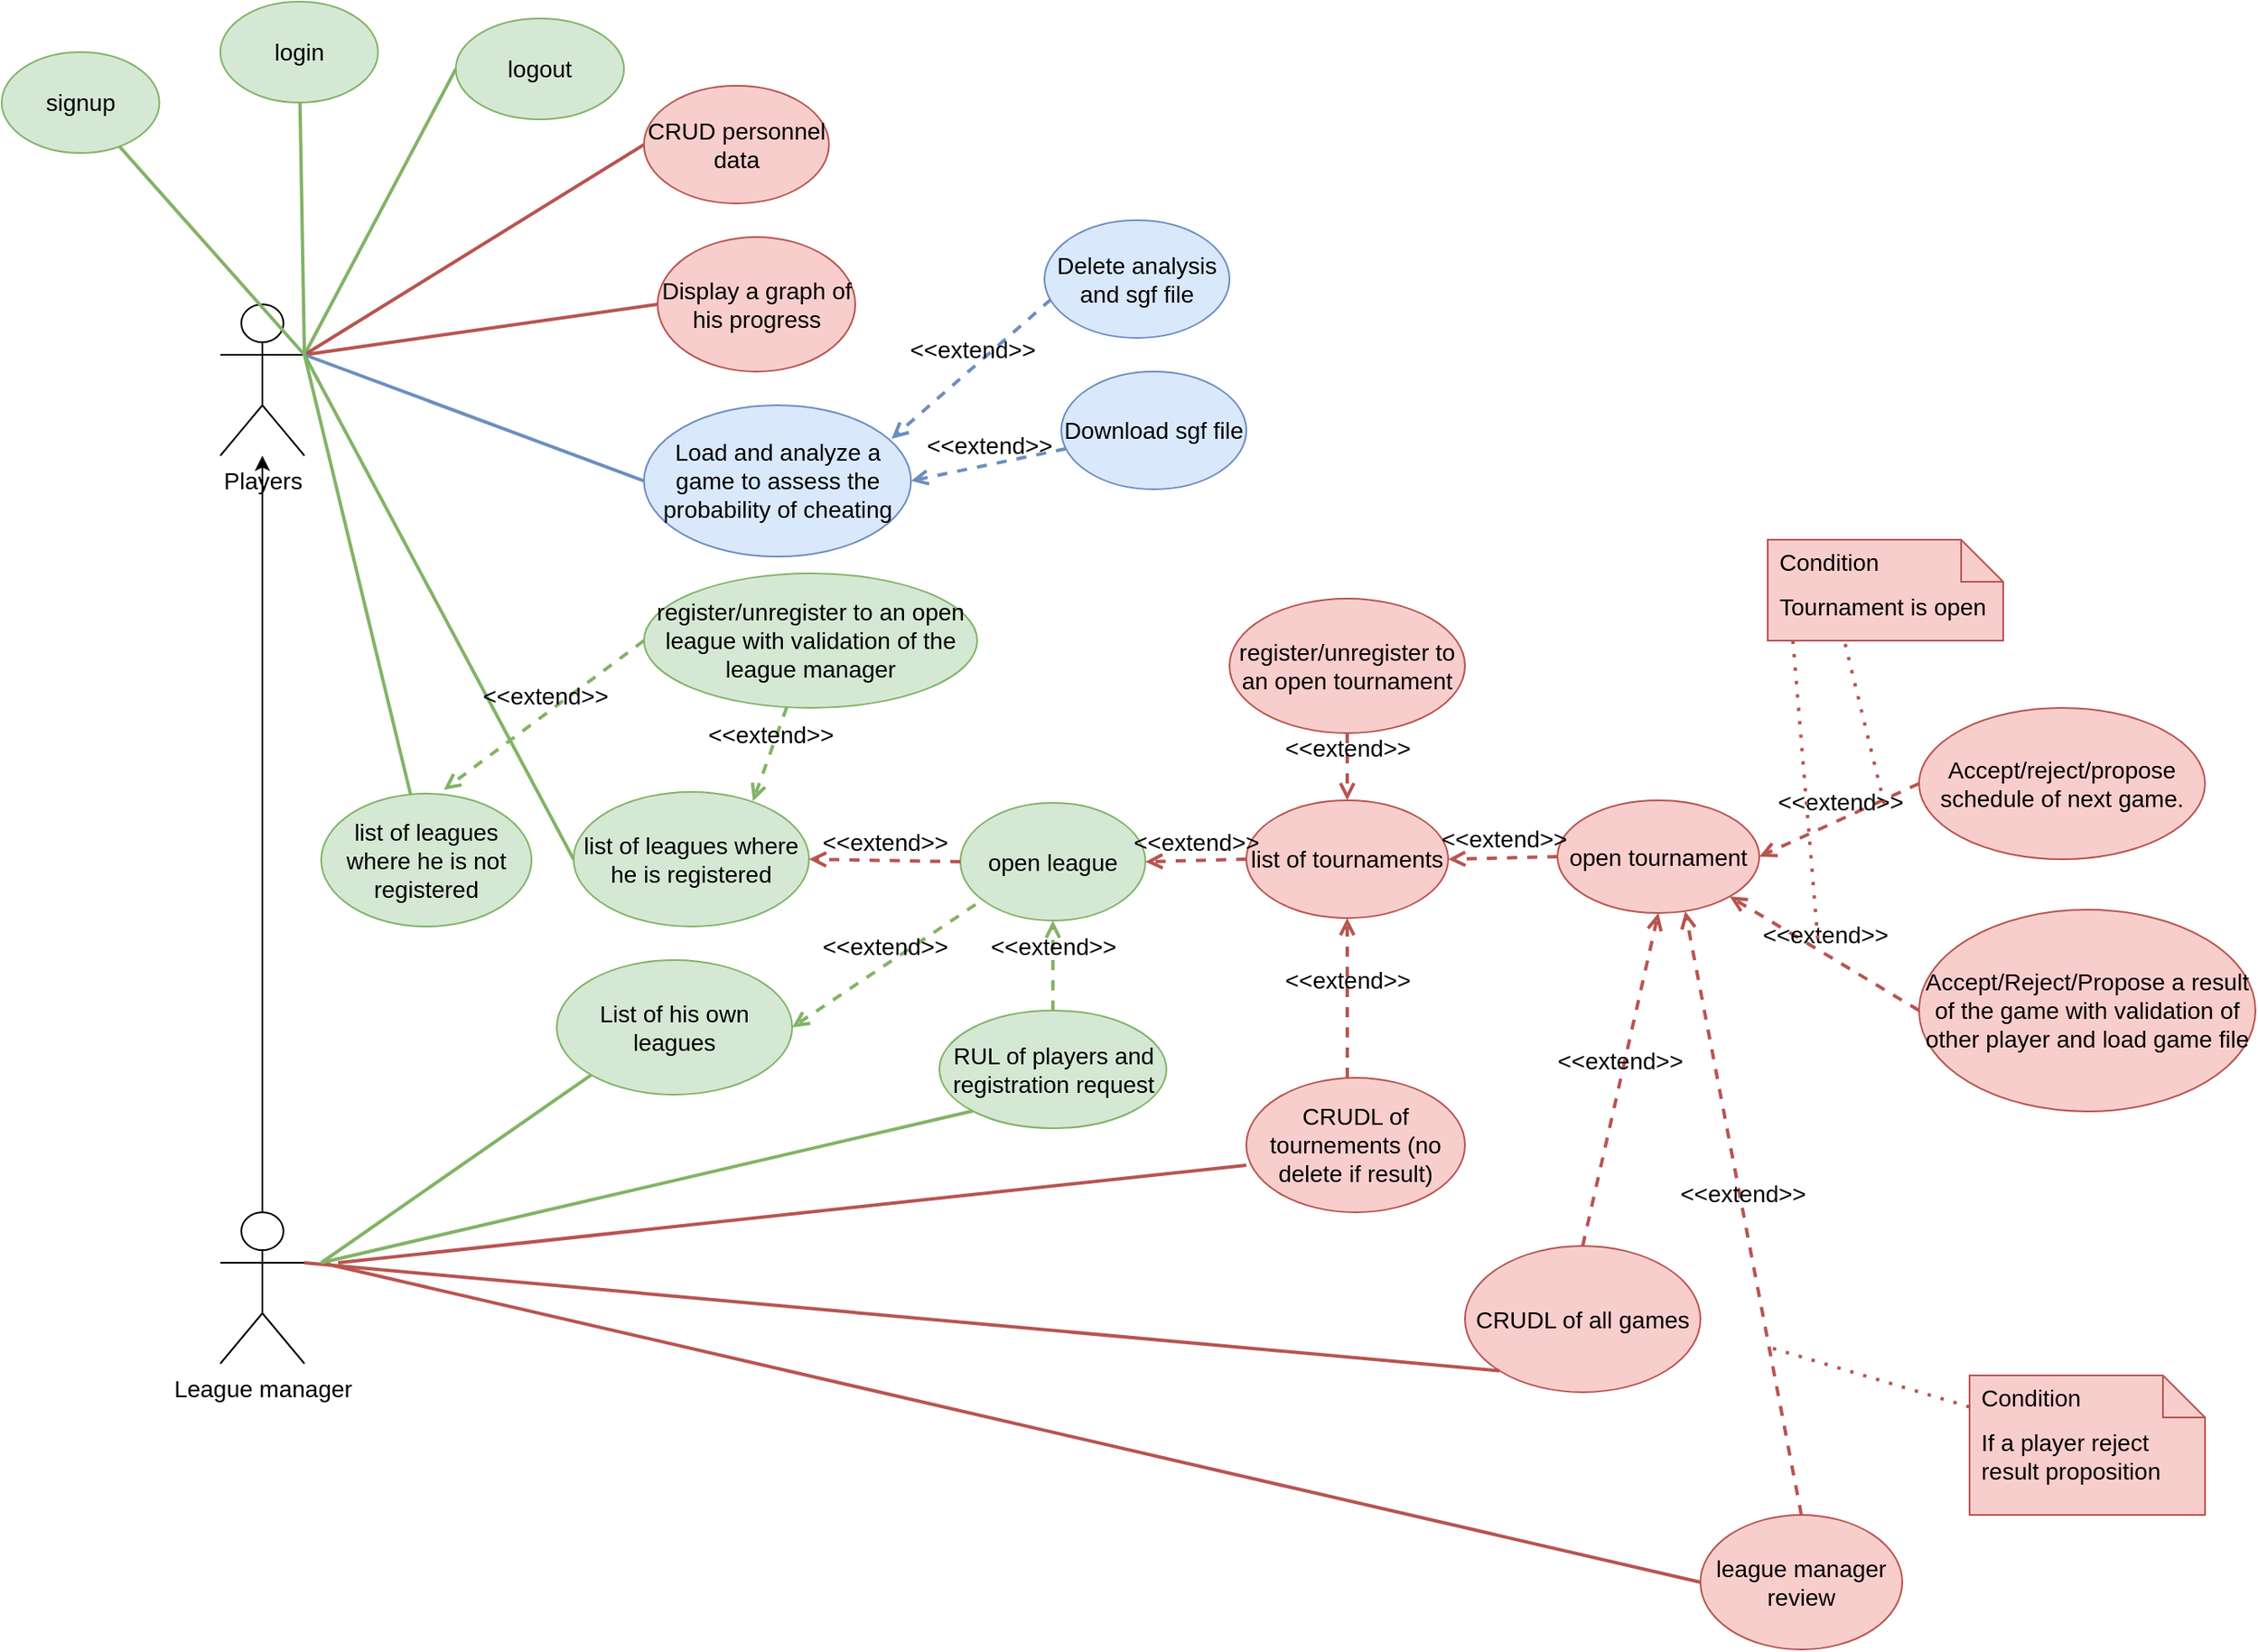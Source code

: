 <mxfile version="18.0.0" type="device"><diagram name="Page-1" id="9f46799a-70d6-7492-0946-bef42562c5a5"><mxGraphModel dx="2522" dy="1604" grid="1" gridSize="10" guides="1" tooltips="1" connect="1" arrows="1" fold="1" page="1" pageScale="1" pageWidth="1100" pageHeight="850" background="none" math="0" shadow="0"><root><mxCell id="0"/><mxCell id="1" parent="0"/><mxCell id="xphGnnh3EaIW5qy6hB0P-12" style="edgeStyle=orthogonalEdgeStyle;rounded=0;orthogonalLoop=1;jettySize=auto;html=1;fontSize=14;" parent="1" source="xphGnnh3EaIW5qy6hB0P-1" target="xphGnnh3EaIW5qy6hB0P-10" edge="1"><mxGeometry relative="1" as="geometry"/></mxCell><mxCell id="xphGnnh3EaIW5qy6hB0P-1" value="League manager" style="shape=umlActor;verticalLabelPosition=bottom;verticalAlign=top;html=1;outlineConnect=0;fontSize=14;" parent="1" vertex="1"><mxGeometry x="110" y="670" width="50" height="90" as="geometry"/></mxCell><mxCell id="xphGnnh3EaIW5qy6hB0P-10" value="Players" style="shape=umlActor;verticalLabelPosition=bottom;verticalAlign=top;html=1;outlineConnect=0;fontSize=14;" parent="1" vertex="1"><mxGeometry x="110" y="130" width="50" height="90" as="geometry"/></mxCell><mxCell id="xphGnnh3EaIW5qy6hB0P-21" value="logout" style="ellipse;whiteSpace=wrap;html=1;fillColor=#d5e8d4;strokeColor=#82b366;fontSize=14;" parent="1" vertex="1"><mxGeometry x="250" y="-40" width="100" height="60" as="geometry"/></mxCell><mxCell id="xphGnnh3EaIW5qy6hB0P-23" value="list of&amp;nbsp;tournaments" style="ellipse;whiteSpace=wrap;html=1;fillColor=#f8cecc;strokeColor=#b85450;fontSize=14;" parent="1" vertex="1"><mxGeometry x="720" y="425" width="120" height="70" as="geometry"/></mxCell><mxCell id="xphGnnh3EaIW5qy6hB0P-24" value="list of leagues where he is registered" style="ellipse;whiteSpace=wrap;html=1;fillColor=#d5e8d4;strokeColor=#82b366;fontSize=14;" parent="1" vertex="1"><mxGeometry x="320" y="420" width="140" height="80" as="geometry"/></mxCell><mxCell id="xphGnnh3EaIW5qy6hB0P-25" value="CRUD personnel data" style="ellipse;whiteSpace=wrap;html=1;fillColor=#f8cecc;strokeColor=#b85450;fontSize=14;" parent="1" vertex="1"><mxGeometry x="361.87" width="110" height="70" as="geometry"/></mxCell><mxCell id="xphGnnh3EaIW5qy6hB0P-26" value="open&amp;nbsp;tournament" style="ellipse;whiteSpace=wrap;html=1;fillColor=#f8cecc;strokeColor=#b85450;fontSize=14;" parent="1" vertex="1"><mxGeometry x="905" y="425" width="120" height="67" as="geometry"/></mxCell><mxCell id="xphGnnh3EaIW5qy6hB0P-27" value="open league" style="ellipse;whiteSpace=wrap;html=1;fillColor=#d5e8d4;strokeColor=#82b366;fontSize=14;" parent="1" vertex="1"><mxGeometry x="550" y="426.5" width="110" height="70" as="geometry"/></mxCell><mxCell id="xphGnnh3EaIW5qy6hB0P-28" value="" style="endArrow=none;html=1;rounded=0;exitX=1;exitY=0.333;exitDx=0;exitDy=0;exitPerimeter=0;entryX=0;entryY=0.5;entryDx=0;entryDy=0;fillColor=#d5e8d4;strokeColor=#82b366;strokeWidth=2;fontSize=14;" parent="1" source="xphGnnh3EaIW5qy6hB0P-10" target="xphGnnh3EaIW5qy6hB0P-21" edge="1"><mxGeometry width="50" height="50" relative="1" as="geometry"><mxPoint x="520" y="300" as="sourcePoint"/><mxPoint x="570" y="250" as="targetPoint"/></mxGeometry></mxCell><mxCell id="xphGnnh3EaIW5qy6hB0P-29" value="" style="endArrow=none;html=1;rounded=0;exitX=1;exitY=0.333;exitDx=0;exitDy=0;exitPerimeter=0;entryX=0;entryY=0.5;entryDx=0;entryDy=0;fillColor=#d5e8d4;strokeColor=#82b366;strokeWidth=2;fontSize=14;" parent="1" source="xphGnnh3EaIW5qy6hB0P-10" target="xphGnnh3EaIW5qy6hB0P-24" edge="1"><mxGeometry width="50" height="50" relative="1" as="geometry"><mxPoint x="520" y="300" as="sourcePoint"/><mxPoint x="570" y="250" as="targetPoint"/></mxGeometry></mxCell><mxCell id="xphGnnh3EaIW5qy6hB0P-30" value="&amp;lt;&amp;lt;extend&amp;gt;&amp;gt;" style="html=1;verticalAlign=bottom;labelBackgroundColor=none;endArrow=open;endFill=0;dashed=1;rounded=0;exitX=0;exitY=0.5;exitDx=0;exitDy=0;entryX=1;entryY=0.5;entryDx=0;entryDy=0;fillColor=#f8cecc;strokeColor=#b85450;strokeWidth=2;fontSize=14;" parent="1" source="xphGnnh3EaIW5qy6hB0P-27" target="xphGnnh3EaIW5qy6hB0P-24" edge="1"><mxGeometry width="160" relative="1" as="geometry"><mxPoint x="597.5" y="381" as="sourcePoint"/><mxPoint x="757.5" y="381" as="targetPoint"/></mxGeometry></mxCell><mxCell id="xphGnnh3EaIW5qy6hB0P-31" value="" style="endArrow=none;html=1;rounded=0;entryX=0;entryY=0.5;entryDx=0;entryDy=0;fillColor=#f8cecc;strokeColor=#b85450;strokeWidth=2;fontSize=14;" parent="1" target="xphGnnh3EaIW5qy6hB0P-25" edge="1"><mxGeometry width="50" height="50" relative="1" as="geometry"><mxPoint x="160" y="160" as="sourcePoint"/><mxPoint x="570" y="250" as="targetPoint"/></mxGeometry></mxCell><mxCell id="xphGnnh3EaIW5qy6hB0P-32" value="&amp;lt;&amp;lt;extend&amp;gt;&amp;gt;" style="html=1;verticalAlign=bottom;labelBackgroundColor=none;endArrow=open;endFill=0;dashed=1;rounded=0;exitX=0;exitY=0.5;exitDx=0;exitDy=0;entryX=1;entryY=0.5;entryDx=0;entryDy=0;fillColor=#f8cecc;strokeColor=#b85450;strokeWidth=2;fontSize=14;" parent="1" source="xphGnnh3EaIW5qy6hB0P-23" target="xphGnnh3EaIW5qy6hB0P-27" edge="1"><mxGeometry width="160" relative="1" as="geometry"><mxPoint x="625" y="400" as="sourcePoint"/><mxPoint x="785" y="400" as="targetPoint"/></mxGeometry></mxCell><mxCell id="xphGnnh3EaIW5qy6hB0P-33" value="&amp;lt;&amp;lt;extend&amp;gt;&amp;gt;" style="html=1;verticalAlign=bottom;labelBackgroundColor=none;endArrow=open;endFill=0;dashed=1;rounded=0;entryX=1;entryY=0.5;entryDx=0;entryDy=0;exitX=0;exitY=0.5;exitDx=0;exitDy=0;strokeWidth=2;fillColor=#f8cecc;strokeColor=#b85450;fontSize=14;" parent="1" source="xphGnnh3EaIW5qy6hB0P-26" target="xphGnnh3EaIW5qy6hB0P-23" edge="1"><mxGeometry width="160" relative="1" as="geometry"><mxPoint x="625" y="400" as="sourcePoint"/><mxPoint x="785" y="400" as="targetPoint"/></mxGeometry></mxCell><mxCell id="xphGnnh3EaIW5qy6hB0P-34" value="register/unregister to an open tournament" style="ellipse;whiteSpace=wrap;html=1;fillColor=#f8cecc;strokeColor=#b85450;fontSize=14;" parent="1" vertex="1"><mxGeometry x="710" y="305" width="140" height="80" as="geometry"/></mxCell><mxCell id="xphGnnh3EaIW5qy6hB0P-36" value="&amp;lt;&amp;lt;extend&amp;gt;&amp;gt;" style="html=1;verticalAlign=bottom;labelBackgroundColor=none;endArrow=open;endFill=0;dashed=1;rounded=0;fillColor=#f8cecc;strokeColor=#b85450;strokeWidth=2;fontSize=14;" parent="1" source="xphGnnh3EaIW5qy6hB0P-34" target="xphGnnh3EaIW5qy6hB0P-23" edge="1"><mxGeometry width="160" relative="1" as="geometry"><mxPoint x="625" y="400" as="sourcePoint"/><mxPoint x="785" y="400" as="targetPoint"/></mxGeometry></mxCell><mxCell id="xphGnnh3EaIW5qy6hB0P-37" value="Display a graph of his progress" style="ellipse;whiteSpace=wrap;html=1;fillColor=#f8cecc;strokeColor=#b85450;fontSize=14;" parent="1" vertex="1"><mxGeometry x="370" y="90" width="117.5" height="80" as="geometry"/></mxCell><mxCell id="xphGnnh3EaIW5qy6hB0P-40" value="&amp;lt;&amp;lt;extend&amp;gt;&amp;gt;" style="html=1;verticalAlign=bottom;labelBackgroundColor=none;endArrow=open;endFill=0;dashed=1;rounded=0;entryX=1;entryY=0.5;entryDx=0;entryDy=0;exitX=0;exitY=0.5;exitDx=0;exitDy=0;fillColor=#f8cecc;strokeColor=#b85450;strokeWidth=2;fontSize=14;" parent="1" source="xphGnnh3EaIW5qy6hB0P-83" target="xphGnnh3EaIW5qy6hB0P-26" edge="1"><mxGeometry width="160" relative="1" as="geometry"><mxPoint x="1130" y="496.75" as="sourcePoint"/><mxPoint x="842.96" y="399" as="targetPoint"/></mxGeometry></mxCell><mxCell id="xphGnnh3EaIW5qy6hB0P-42" value="Tournament is open" style="shape=note2;boundedLbl=1;whiteSpace=wrap;html=1;size=25;verticalAlign=top;align=left;spacingLeft=5;fillColor=#f8cecc;strokeColor=#b85450;fontSize=14;" parent="1" vertex="1"><mxGeometry x="1030" y="270" width="140" height="60" as="geometry"/></mxCell><mxCell id="xphGnnh3EaIW5qy6hB0P-43" value="Condition" style="resizeWidth=1;part=1;strokeColor=none;fillColor=none;align=left;spacingLeft=5;fontSize=14;" parent="xphGnnh3EaIW5qy6hB0P-42" vertex="1"><mxGeometry width="140" height="25" relative="1" as="geometry"/></mxCell><mxCell id="xphGnnh3EaIW5qy6hB0P-45" value="" style="endArrow=none;dashed=1;html=1;dashPattern=1 3;strokeWidth=2;rounded=0;exitX=0.329;exitY=1.033;exitDx=0;exitDy=0;exitPerimeter=0;fillColor=#f8cecc;strokeColor=#b85450;fontSize=14;" parent="1" source="xphGnnh3EaIW5qy6hB0P-42" edge="1"><mxGeometry width="50" height="50" relative="1" as="geometry"><mxPoint x="1130" y="250" as="sourcePoint"/><mxPoint x="1100" y="430" as="targetPoint"/></mxGeometry></mxCell><mxCell id="xphGnnh3EaIW5qy6hB0P-50" value="" style="endArrow=none;html=1;rounded=0;exitX=1;exitY=0.333;exitDx=0;exitDy=0;exitPerimeter=0;entryX=0;entryY=0.5;entryDx=0;entryDy=0;fillColor=#f8cecc;strokeColor=#b85450;strokeWidth=2;fontSize=14;" parent="1" source="xphGnnh3EaIW5qy6hB0P-10" target="xphGnnh3EaIW5qy6hB0P-37" edge="1"><mxGeometry width="50" height="50" relative="1" as="geometry"><mxPoint x="520" y="370" as="sourcePoint"/><mxPoint x="570" y="320" as="targetPoint"/></mxGeometry></mxCell><mxCell id="xphGnnh3EaIW5qy6hB0P-55" value="CRUDL of tournements (no delete if result)" style="ellipse;whiteSpace=wrap;html=1;fillColor=#f8cecc;strokeColor=#b85450;fontSize=14;" parent="1" vertex="1"><mxGeometry x="720" y="590" width="130" height="80" as="geometry"/></mxCell><mxCell id="xphGnnh3EaIW5qy6hB0P-56" value="RUL of players and registration request" style="ellipse;whiteSpace=wrap;html=1;fillColor=#d5e8d4;strokeColor=#82b366;fontSize=14;" parent="1" vertex="1"><mxGeometry x="537.5" y="550" width="135" height="70" as="geometry"/></mxCell><mxCell id="xphGnnh3EaIW5qy6hB0P-61" value="CRUDL of all games" style="ellipse;whiteSpace=wrap;html=1;fillColor=#f8cecc;strokeColor=#b85450;fontSize=14;" parent="1" vertex="1"><mxGeometry x="850" y="690" width="140" height="87" as="geometry"/></mxCell><mxCell id="xphGnnh3EaIW5qy6hB0P-72" value="&amp;lt;&amp;lt;extend&amp;gt;&amp;gt;" style="html=1;verticalAlign=bottom;labelBackgroundColor=none;endArrow=open;endFill=0;dashed=1;rounded=0;entryX=0.5;entryY=1;entryDx=0;entryDy=0;exitX=0.5;exitY=0;exitDx=0;exitDy=0;strokeWidth=2;fillColor=#f8cecc;strokeColor=#b85450;fontSize=14;" parent="1" source="xphGnnh3EaIW5qy6hB0P-61" target="xphGnnh3EaIW5qy6hB0P-26" edge="1"><mxGeometry width="160" relative="1" as="geometry"><mxPoint x="752.5" y="571" as="sourcePoint"/><mxPoint x="752.5" y="481" as="targetPoint"/></mxGeometry></mxCell><mxCell id="xphGnnh3EaIW5qy6hB0P-74" value="" style="endArrow=none;html=1;rounded=0;entryX=0;entryY=1;entryDx=0;entryDy=0;strokeWidth=2;fillColor=#f8cecc;strokeColor=#b85450;fontSize=14;" parent="1" target="xphGnnh3EaIW5qy6hB0P-61" edge="1"><mxGeometry width="50" height="50" relative="1" as="geometry"><mxPoint x="160" y="700" as="sourcePoint"/><mxPoint x="290" y="635" as="targetPoint"/></mxGeometry></mxCell><mxCell id="xphGnnh3EaIW5qy6hB0P-76" value="Load and analyze a game to assess the probability of cheating" style="ellipse;whiteSpace=wrap;html=1;fillColor=#dae8fc;strokeColor=#6c8ebf;fontSize=14;" parent="1" vertex="1"><mxGeometry x="361.87" y="190" width="158.75" height="90" as="geometry"/></mxCell><mxCell id="xphGnnh3EaIW5qy6hB0P-77" value="" style="endArrow=none;html=1;rounded=0;entryX=0;entryY=0.5;entryDx=0;entryDy=0;fillColor=#dae8fc;strokeColor=#6c8ebf;strokeWidth=2;fontSize=14;" parent="1" target="xphGnnh3EaIW5qy6hB0P-76" edge="1"><mxGeometry width="50" height="50" relative="1" as="geometry"><mxPoint x="160" y="160" as="sourcePoint"/><mxPoint x="345.775" y="888" as="targetPoint"/></mxGeometry></mxCell><mxCell id="xphGnnh3EaIW5qy6hB0P-82" value="list of leagues where he is not registered" style="ellipse;whiteSpace=wrap;html=1;fillColor=#d5e8d4;strokeColor=#82b366;fontSize=14;" parent="1" vertex="1"><mxGeometry x="170" y="421" width="125" height="79" as="geometry"/></mxCell><mxCell id="xphGnnh3EaIW5qy6hB0P-83" value="Accept/reject/propose schedule of next game." style="ellipse;whiteSpace=wrap;html=1;fillColor=#f8cecc;strokeColor=#b85450;fontSize=14;" parent="1" vertex="1"><mxGeometry x="1120" y="370" width="170" height="90" as="geometry"/></mxCell><mxCell id="xphGnnh3EaIW5qy6hB0P-84" value="Accept/Reject/Propose a result of the game with validation of other player and load game file" style="ellipse;whiteSpace=wrap;html=1;fillColor=#f8cecc;strokeColor=#b85450;fontSize=14;" parent="1" vertex="1"><mxGeometry x="1120" y="490" width="200" height="120" as="geometry"/></mxCell><mxCell id="PH6bxLo7mMsBR3i1HwgS-8" value="league manager review" style="ellipse;whiteSpace=wrap;html=1;fillColor=#f8cecc;strokeColor=#b85450;fontSize=14;" parent="1" vertex="1"><mxGeometry x="990" y="850" width="120" height="80" as="geometry"/></mxCell><mxCell id="PH6bxLo7mMsBR3i1HwgS-9" value="If a player reject result proposition" style="shape=note2;boundedLbl=1;whiteSpace=wrap;html=1;size=25;verticalAlign=top;align=left;spacingLeft=5;fillColor=#f8cecc;strokeColor=#b85450;fontSize=14;" parent="1" vertex="1"><mxGeometry x="1150" y="767" width="140" height="83" as="geometry"/></mxCell><mxCell id="PH6bxLo7mMsBR3i1HwgS-10" value="Condition" style="resizeWidth=1;part=1;strokeColor=none;fillColor=none;align=left;spacingLeft=5;fontSize=14;" parent="PH6bxLo7mMsBR3i1HwgS-9" vertex="1"><mxGeometry width="140" height="25" relative="1" as="geometry"/></mxCell><mxCell id="PH6bxLo7mMsBR3i1HwgS-13" value="&amp;lt;&amp;lt;extend&amp;gt;&amp;gt;" style="html=1;verticalAlign=bottom;labelBackgroundColor=none;endArrow=open;endFill=0;dashed=1;rounded=0;entryX=1;entryY=1;entryDx=0;entryDy=0;exitX=0;exitY=0.5;exitDx=0;exitDy=0;strokeWidth=2;fillColor=#f8cecc;strokeColor=#b85450;fontSize=14;" parent="1" source="xphGnnh3EaIW5qy6hB0P-84" target="xphGnnh3EaIW5qy6hB0P-26" edge="1"><mxGeometry width="160" relative="1" as="geometry"><mxPoint x="1140" y="506.75" as="sourcePoint"/><mxPoint x="1035" y="468.5" as="targetPoint"/></mxGeometry></mxCell><mxCell id="PH6bxLo7mMsBR3i1HwgS-16" value="" style="endArrow=none;dashed=1;html=1;dashPattern=1 3;strokeWidth=2;rounded=0;exitX=0.107;exitY=1;exitDx=0;exitDy=0;exitPerimeter=0;fillColor=#f8cecc;strokeColor=#b85450;fontSize=14;" parent="1" source="xphGnnh3EaIW5qy6hB0P-42" edge="1"><mxGeometry width="50" height="50" relative="1" as="geometry"><mxPoint x="1092" y="353" as="sourcePoint"/><mxPoint x="1060" y="510" as="targetPoint"/></mxGeometry></mxCell><mxCell id="PH6bxLo7mMsBR3i1HwgS-17" value="&amp;lt;&amp;lt;extend&amp;gt;&amp;gt;" style="html=1;verticalAlign=bottom;labelBackgroundColor=none;endArrow=open;endFill=0;dashed=1;rounded=0;entryX=0.633;entryY=0.985;entryDx=0;entryDy=0;exitX=0.5;exitY=0;exitDx=0;exitDy=0;entryPerimeter=0;strokeWidth=2;fillColor=#f8cecc;strokeColor=#b85450;fontSize=14;" parent="1" source="PH6bxLo7mMsBR3i1HwgS-8" target="xphGnnh3EaIW5qy6hB0P-26" edge="1"><mxGeometry width="160" relative="1" as="geometry"><mxPoint x="1124.05" y="681.98" as="sourcePoint"/><mxPoint x="1008" y="498.985" as="targetPoint"/></mxGeometry></mxCell><mxCell id="PH6bxLo7mMsBR3i1HwgS-19" value="" style="endArrow=none;dashed=1;html=1;dashPattern=1 3;strokeWidth=2;rounded=0;exitX=0;exitY=0.75;exitDx=0;exitDy=0;fillColor=#f8cecc;strokeColor=#b85450;fontSize=14;" parent="1" source="PH6bxLo7mMsBR3i1HwgS-10" edge="1"><mxGeometry width="50" height="50" relative="1" as="geometry"><mxPoint x="700" y="730" as="sourcePoint"/><mxPoint x="1030" y="750" as="targetPoint"/></mxGeometry></mxCell><mxCell id="PH6bxLo7mMsBR3i1HwgS-20" value="" style="endArrow=none;html=1;rounded=0;entryX=0;entryY=0.5;entryDx=0;entryDy=0;strokeWidth=2;fillColor=#f8cecc;strokeColor=#b85450;fontSize=14;" parent="1" target="PH6bxLo7mMsBR3i1HwgS-8" edge="1"><mxGeometry width="50" height="50" relative="1" as="geometry"><mxPoint x="170" y="700" as="sourcePoint"/><mxPoint x="880.217" y="824.081" as="targetPoint"/></mxGeometry></mxCell><mxCell id="PJd4qcTLx460dKs5-dF9-2" value="" style="endArrow=none;html=1;rounded=0;fillColor=#d5e8d4;strokeColor=#82b366;strokeWidth=2;fontSize=14;" parent="1" target="xphGnnh3EaIW5qy6hB0P-82" edge="1"><mxGeometry width="50" height="50" relative="1" as="geometry"><mxPoint x="160" y="160" as="sourcePoint"/><mxPoint x="350" y="471.5" as="targetPoint"/></mxGeometry></mxCell><mxCell id="PJd4qcTLx460dKs5-dF9-3" value="List of his own leagues" style="ellipse;whiteSpace=wrap;html=1;fillColor=#d5e8d4;strokeColor=#82b366;fontSize=14;" parent="1" vertex="1"><mxGeometry x="310" y="520" width="140" height="80" as="geometry"/></mxCell><mxCell id="PJd4qcTLx460dKs5-dF9-4" value="" style="endArrow=none;html=1;rounded=0;entryX=0;entryY=1;entryDx=0;entryDy=0;fillColor=#d5e8d4;strokeColor=#82b366;strokeWidth=2;fontSize=14;" parent="1" target="PJd4qcTLx460dKs5-dF9-3" edge="1"><mxGeometry width="50" height="50" relative="1" as="geometry"><mxPoint x="170" y="700" as="sourcePoint"/><mxPoint x="180" y="575" as="targetPoint"/></mxGeometry></mxCell><mxCell id="PJd4qcTLx460dKs5-dF9-7" value="register/unregister to an open league with validation of the league manager" style="ellipse;whiteSpace=wrap;html=1;fillColor=#d5e8d4;strokeColor=#82b366;fontSize=14;" parent="1" vertex="1"><mxGeometry x="361.87" y="290" width="198.13" height="80" as="geometry"/></mxCell><mxCell id="PJd4qcTLx460dKs5-dF9-8" value="&amp;lt;&amp;lt;extend&amp;gt;&amp;gt;" style="html=1;verticalAlign=bottom;labelBackgroundColor=none;endArrow=open;endFill=0;dashed=1;rounded=0;entryX=0.762;entryY=0.068;entryDx=0;entryDy=0;entryPerimeter=0;strokeWidth=2;fillColor=#d5e8d4;strokeColor=#82b366;fontSize=14;" parent="1" source="PJd4qcTLx460dKs5-dF9-7" target="xphGnnh3EaIW5qy6hB0P-24" edge="1"><mxGeometry width="160" relative="1" as="geometry"><mxPoint x="790" y="395" as="sourcePoint"/><mxPoint x="790" y="435" as="targetPoint"/></mxGeometry></mxCell><mxCell id="PJd4qcTLx460dKs5-dF9-9" value="&amp;lt;&amp;lt;extend&amp;gt;&amp;gt;" style="html=1;verticalAlign=bottom;labelBackgroundColor=none;endArrow=open;endFill=0;dashed=1;rounded=0;entryX=0.583;entryY=-0.029;entryDx=0;entryDy=0;entryPerimeter=0;exitX=0;exitY=0.5;exitDx=0;exitDy=0;fillColor=#d5e8d4;strokeColor=#82b366;strokeWidth=2;fontSize=14;" parent="1" source="PJd4qcTLx460dKs5-dF9-7" target="xphGnnh3EaIW5qy6hB0P-82" edge="1"><mxGeometry width="160" relative="1" as="geometry"><mxPoint x="489.356" y="411.507" as="sourcePoint"/><mxPoint x="430.965" y="434.964" as="targetPoint"/></mxGeometry></mxCell><mxCell id="PJd4qcTLx460dKs5-dF9-13" value="&amp;lt;&amp;lt;extend&amp;gt;&amp;gt;" style="html=1;verticalAlign=bottom;labelBackgroundColor=none;endArrow=open;endFill=0;dashed=1;rounded=0;exitX=0.082;exitY=0.864;exitDx=0;exitDy=0;entryX=1;entryY=0.5;entryDx=0;entryDy=0;exitPerimeter=0;fillColor=#d5e8d4;strokeColor=#82b366;strokeWidth=2;fontSize=14;" parent="1" source="xphGnnh3EaIW5qy6hB0P-27" target="PJd4qcTLx460dKs5-dF9-3" edge="1"><mxGeometry width="160" relative="1" as="geometry"><mxPoint x="560" y="471.5" as="sourcePoint"/><mxPoint x="462.5" y="466.5" as="targetPoint"/></mxGeometry></mxCell><mxCell id="PJd4qcTLx460dKs5-dF9-14" value="&amp;lt;&amp;lt;extend&amp;gt;&amp;gt;" style="html=1;verticalAlign=bottom;labelBackgroundColor=none;endArrow=open;endFill=0;dashed=1;rounded=0;exitX=0.5;exitY=0;exitDx=0;exitDy=0;fillColor=#d5e8d4;strokeColor=#82b366;strokeWidth=2;fontSize=14;" parent="1" source="xphGnnh3EaIW5qy6hB0P-56" target="xphGnnh3EaIW5qy6hB0P-27" edge="1"><mxGeometry width="160" relative="1" as="geometry"><mxPoint x="569.02" y="496.98" as="sourcePoint"/><mxPoint x="600" y="497" as="targetPoint"/></mxGeometry></mxCell><mxCell id="PJd4qcTLx460dKs5-dF9-16" value="&amp;lt;&amp;lt;extend&amp;gt;&amp;gt;" style="html=1;verticalAlign=bottom;labelBackgroundColor=none;endArrow=open;endFill=0;dashed=1;rounded=0;exitX=0.462;exitY=0;exitDx=0;exitDy=0;entryX=0.5;entryY=1;entryDx=0;entryDy=0;exitPerimeter=0;strokeWidth=2;fillColor=#f8cecc;strokeColor=#b85450;fontSize=14;" parent="1" source="xphGnnh3EaIW5qy6hB0P-55" target="xphGnnh3EaIW5qy6hB0P-23" edge="1"><mxGeometry width="160" relative="1" as="geometry"><mxPoint x="730" y="470" as="sourcePoint"/><mxPoint x="670" y="471.5" as="targetPoint"/></mxGeometry></mxCell><mxCell id="PJd4qcTLx460dKs5-dF9-17" value="" style="endArrow=none;html=1;rounded=0;entryX=0;entryY=1;entryDx=0;entryDy=0;strokeWidth=2;fillColor=#d5e8d4;strokeColor=#82b366;fontSize=14;" parent="1" target="xphGnnh3EaIW5qy6hB0P-56" edge="1"><mxGeometry width="50" height="50" relative="1" as="geometry"><mxPoint x="170" y="700" as="sourcePoint"/><mxPoint x="880.217" y="824.081" as="targetPoint"/></mxGeometry></mxCell><mxCell id="PJd4qcTLx460dKs5-dF9-18" value="" style="endArrow=none;html=1;rounded=0;entryX=0;entryY=0.65;entryDx=0;entryDy=0;entryPerimeter=0;strokeWidth=2;fillColor=#f8cecc;strokeColor=#b85450;fontSize=14;" parent="1" target="xphGnnh3EaIW5qy6hB0P-55" edge="1"><mxGeometry width="50" height="50" relative="1" as="geometry"><mxPoint x="180" y="700" as="sourcePoint"/><mxPoint x="890.217" y="834.081" as="targetPoint"/></mxGeometry></mxCell><mxCell id="zJ-fM-4XkXNdtzcpIHte-1" value="login" style="ellipse;whiteSpace=wrap;html=1;fillColor=#d5e8d4;strokeColor=#82b366;fontSize=14;" parent="1" vertex="1"><mxGeometry x="110" y="-50" width="93.75" height="60" as="geometry"/></mxCell><mxCell id="zJ-fM-4XkXNdtzcpIHte-2" value="" style="endArrow=none;html=1;rounded=0;fillColor=#d5e8d4;strokeColor=#82b366;strokeWidth=2;fontSize=14;" parent="1" target="zJ-fM-4XkXNdtzcpIHte-1" edge="1"><mxGeometry width="50" height="50" relative="1" as="geometry"><mxPoint x="160" y="160" as="sourcePoint"/><mxPoint x="750" y="180" as="targetPoint"/></mxGeometry></mxCell><mxCell id="zJ-fM-4XkXNdtzcpIHte-4" value="signup" style="ellipse;whiteSpace=wrap;html=1;fillColor=#d5e8d4;strokeColor=#82b366;fontSize=14;" parent="1" vertex="1"><mxGeometry x="-20" y="-20" width="93.75" height="60" as="geometry"/></mxCell><mxCell id="zJ-fM-4XkXNdtzcpIHte-5" value="" style="endArrow=none;html=1;rounded=0;fillColor=#d5e8d4;strokeColor=#82b366;strokeWidth=2;fontSize=14;" parent="1" target="zJ-fM-4XkXNdtzcpIHte-4" edge="1"><mxGeometry width="50" height="50" relative="1" as="geometry"><mxPoint x="160" y="160" as="sourcePoint"/><mxPoint x="167.375" y="19.998" as="targetPoint"/></mxGeometry></mxCell><mxCell id="zJ-fM-4XkXNdtzcpIHte-7" value="&amp;lt;&amp;lt;extend&amp;gt;&amp;gt;" style="html=1;verticalAlign=bottom;labelBackgroundColor=none;endArrow=open;endFill=0;dashed=1;rounded=0;entryX=0.927;entryY=0.222;entryDx=0;entryDy=0;entryPerimeter=0;fillColor=#dae8fc;strokeColor=#6c8ebf;strokeWidth=2;exitX=0.036;exitY=0.671;exitDx=0;exitDy=0;exitPerimeter=0;fontSize=14;" parent="1" source="zJ-fM-4XkXNdtzcpIHte-8" target="xphGnnh3EaIW5qy6hB0P-76" edge="1"><mxGeometry width="160" relative="1" as="geometry"><mxPoint x="590" y="160" as="sourcePoint"/><mxPoint x="519.995" y="206.959" as="targetPoint"/></mxGeometry></mxCell><mxCell id="zJ-fM-4XkXNdtzcpIHte-8" value="Delete analysis and sgf file" style="ellipse;whiteSpace=wrap;html=1;fillColor=#dae8fc;strokeColor=#6c8ebf;fontSize=14;" parent="1" vertex="1"><mxGeometry x="600" y="80" width="110" height="70" as="geometry"/></mxCell><mxCell id="zJ-fM-4XkXNdtzcpIHte-9" value="Download sgf file" style="ellipse;whiteSpace=wrap;html=1;fillColor=#dae8fc;strokeColor=#6c8ebf;fontSize=14;" parent="1" vertex="1"><mxGeometry x="610" y="170" width="110" height="70" as="geometry"/></mxCell><mxCell id="zJ-fM-4XkXNdtzcpIHte-10" value="&amp;lt;&amp;lt;extend&amp;gt;&amp;gt;" style="html=1;verticalAlign=bottom;labelBackgroundColor=none;endArrow=open;endFill=0;dashed=1;rounded=0;entryX=1;entryY=0.5;entryDx=0;entryDy=0;fillColor=#dae8fc;strokeColor=#6c8ebf;strokeWidth=2;fontSize=14;" parent="1" source="zJ-fM-4XkXNdtzcpIHte-9" target="xphGnnh3EaIW5qy6hB0P-76" edge="1"><mxGeometry width="160" relative="1" as="geometry"><mxPoint x="613.96" y="136.97" as="sourcePoint"/><mxPoint x="519.031" y="219.98" as="targetPoint"/></mxGeometry></mxCell></root></mxGraphModel></diagram></mxfile>